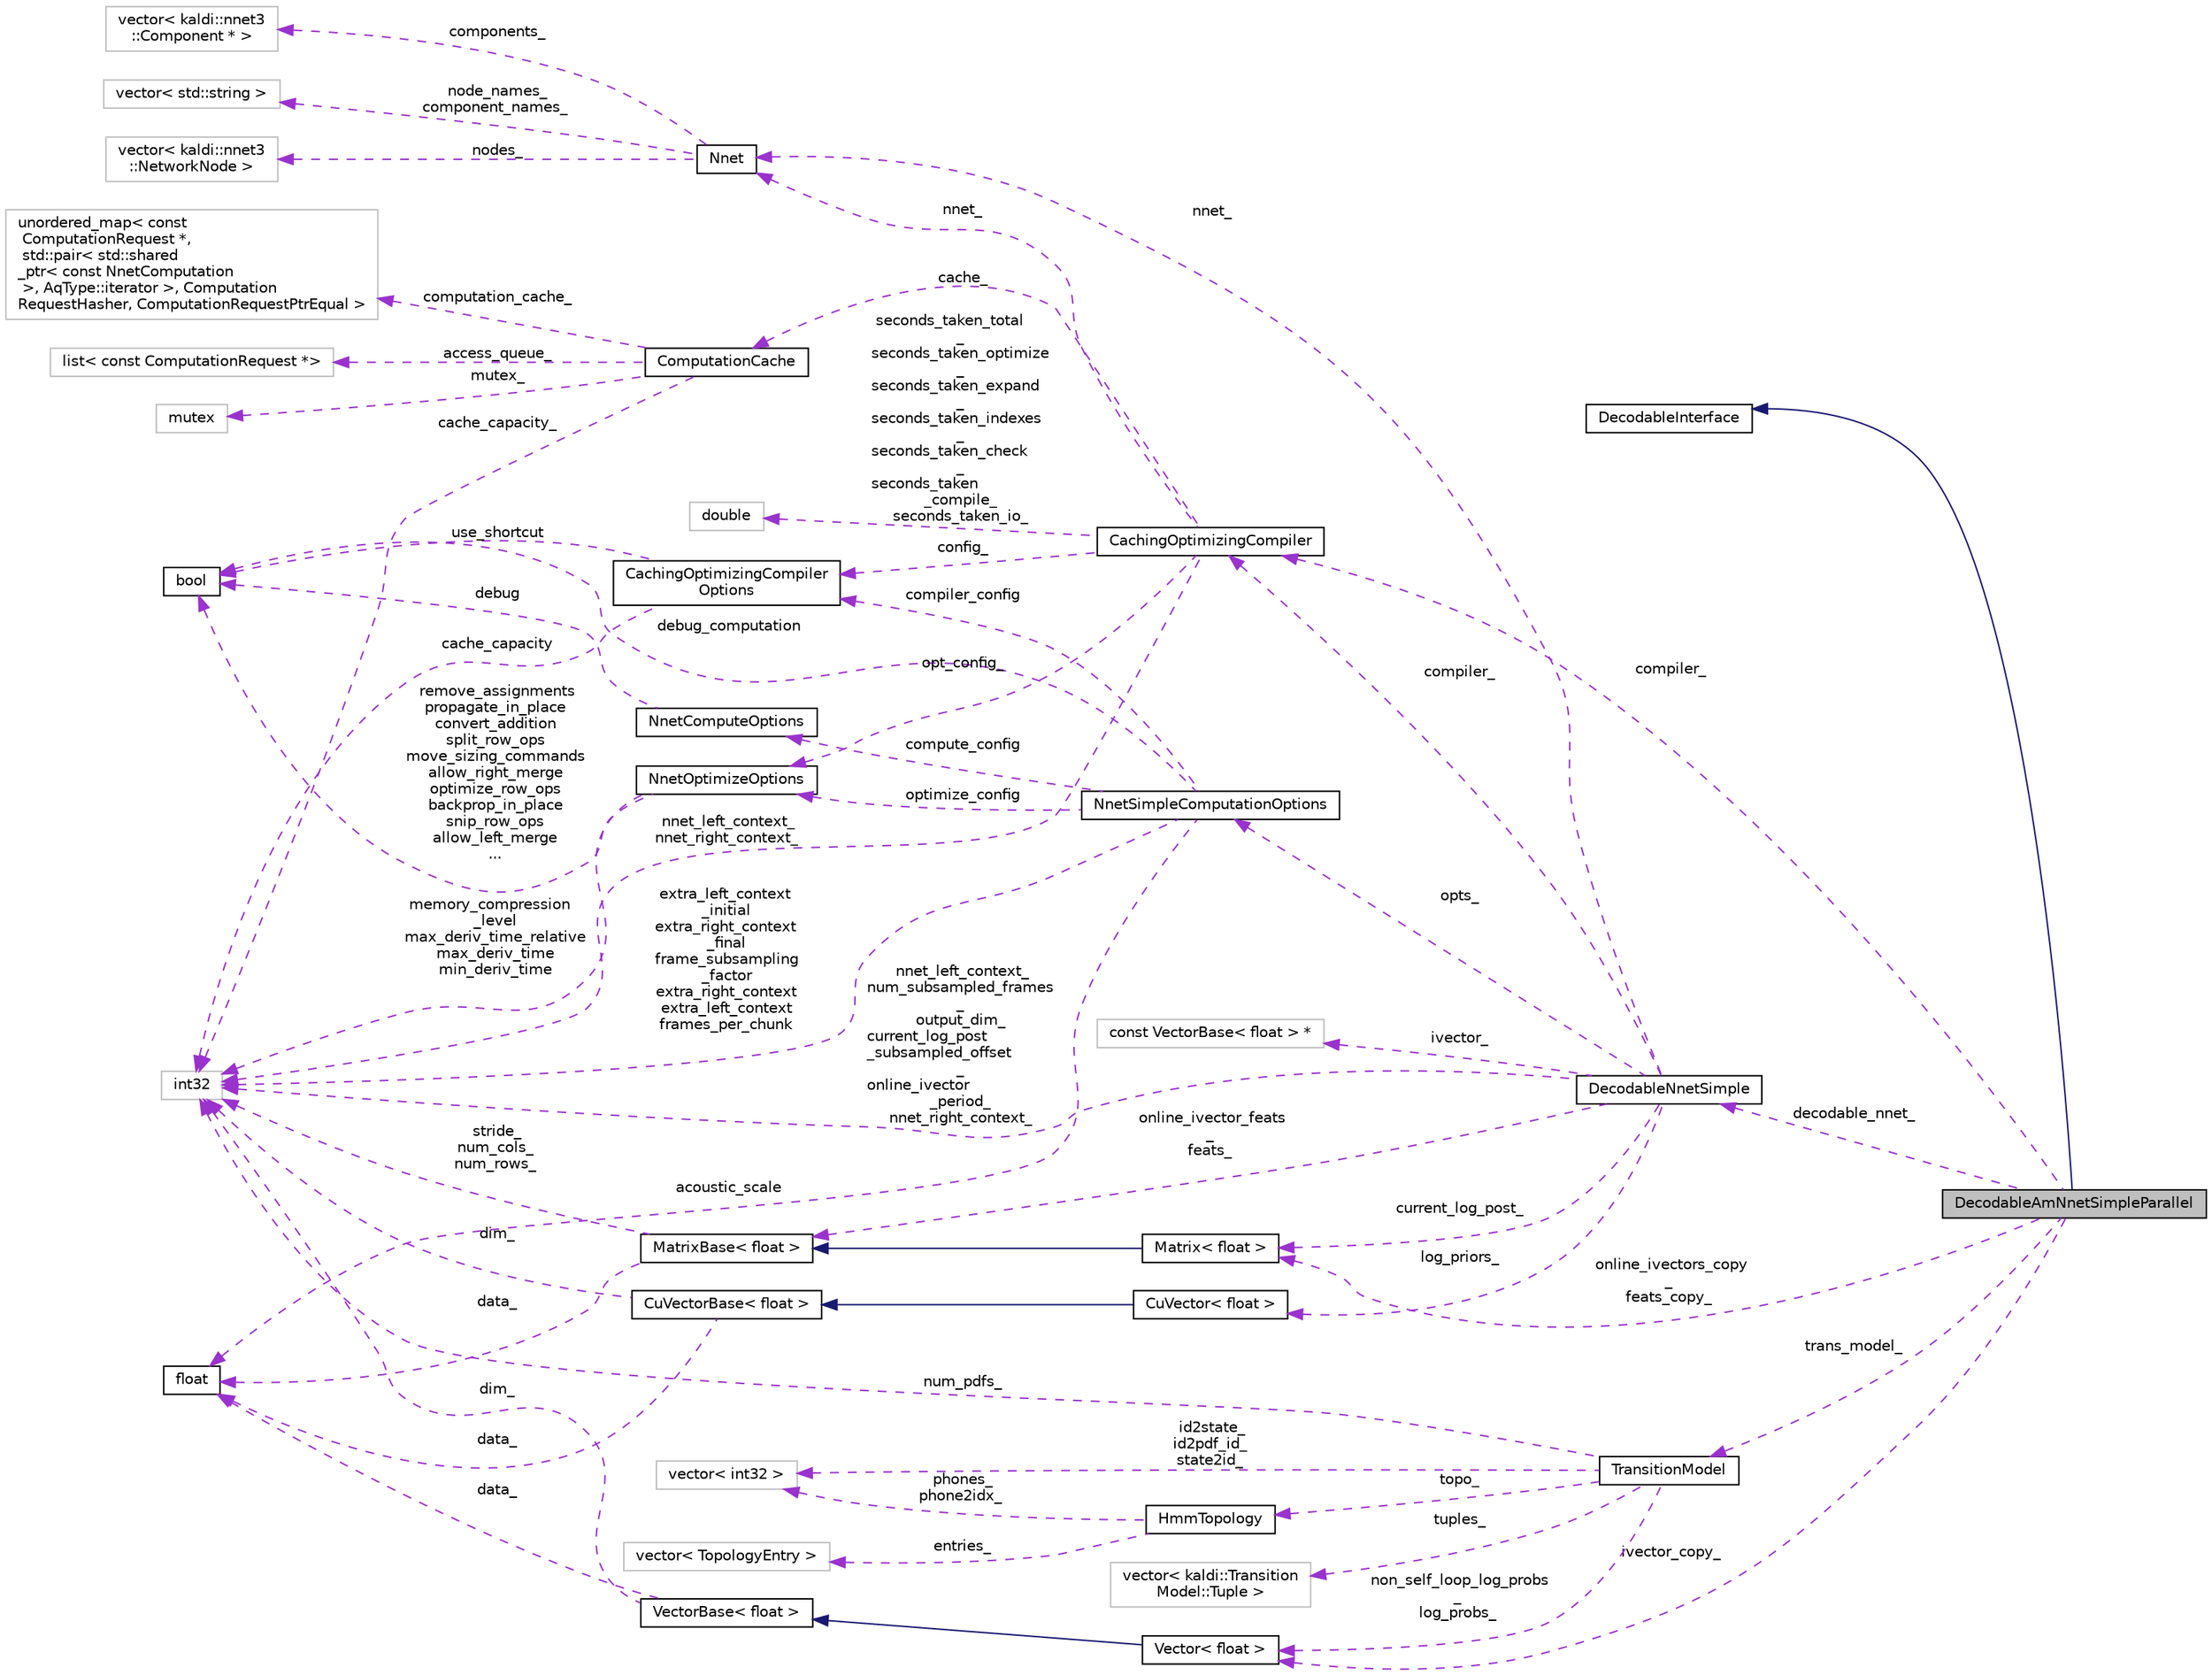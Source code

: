 digraph "DecodableAmNnetSimpleParallel"
{
  edge [fontname="Helvetica",fontsize="10",labelfontname="Helvetica",labelfontsize="10"];
  node [fontname="Helvetica",fontsize="10",shape=record];
  rankdir="LR";
  Node2 [label="DecodableAmNnetSimpleParallel",height=0.2,width=0.4,color="black", fillcolor="grey75", style="filled", fontcolor="black"];
  Node3 -> Node2 [dir="back",color="midnightblue",fontsize="10",style="solid",fontname="Helvetica"];
  Node3 [label="DecodableInterface",height=0.2,width=0.4,color="black", fillcolor="white", style="filled",URL="$classkaldi_1_1DecodableInterface.html",tooltip="DecodableInterface provides a link between the (acoustic-modeling and feature-processing) code and th..."];
  Node4 -> Node2 [dir="back",color="darkorchid3",fontsize="10",style="dashed",label=" compiler_" ,fontname="Helvetica"];
  Node4 [label="CachingOptimizingCompiler",height=0.2,width=0.4,color="black", fillcolor="white", style="filled",URL="$classkaldi_1_1nnet3_1_1CachingOptimizingCompiler.html",tooltip="This class enables you to do the compilation and optimization in one call, and also ensures that if t..."];
  Node5 -> Node4 [dir="back",color="darkorchid3",fontsize="10",style="dashed",label=" seconds_taken_total\l_\nseconds_taken_optimize\l_\nseconds_taken_expand\l_\nseconds_taken_indexes\l_\nseconds_taken_check\l_\nseconds_taken\l_compile_\nseconds_taken_io_" ,fontname="Helvetica"];
  Node5 [label="double",height=0.2,width=0.4,color="grey75", fillcolor="white", style="filled"];
  Node6 -> Node4 [dir="back",color="darkorchid3",fontsize="10",style="dashed",label=" cache_" ,fontname="Helvetica"];
  Node6 [label="ComputationCache",height=0.2,width=0.4,color="black", fillcolor="white", style="filled",URL="$classkaldi_1_1nnet3_1_1ComputationCache.html",tooltip="Class ComputationCache is used inside class CachingOptimizingCompiler to cache previously computed co..."];
  Node7 -> Node6 [dir="back",color="darkorchid3",fontsize="10",style="dashed",label=" mutex_" ,fontname="Helvetica"];
  Node7 [label="mutex",height=0.2,width=0.4,color="grey75", fillcolor="white", style="filled"];
  Node8 -> Node6 [dir="back",color="darkorchid3",fontsize="10",style="dashed",label=" computation_cache_" ,fontname="Helvetica"];
  Node8 [label="unordered_map\< const\l ComputationRequest *,\l std::pair\< std::shared\l_ptr\< const NnetComputation\l \>, AqType::iterator \>, Computation\lRequestHasher, ComputationRequestPtrEqual \>",height=0.2,width=0.4,color="grey75", fillcolor="white", style="filled"];
  Node9 -> Node6 [dir="back",color="darkorchid3",fontsize="10",style="dashed",label=" access_queue_" ,fontname="Helvetica"];
  Node9 [label="list\< const ComputationRequest *\>",height=0.2,width=0.4,color="grey75", fillcolor="white", style="filled"];
  Node10 -> Node6 [dir="back",color="darkorchid3",fontsize="10",style="dashed",label=" cache_capacity_" ,fontname="Helvetica"];
  Node10 [label="int32",height=0.2,width=0.4,color="grey75", fillcolor="white", style="filled"];
  Node11 -> Node4 [dir="back",color="darkorchid3",fontsize="10",style="dashed",label=" config_" ,fontname="Helvetica"];
  Node11 [label="CachingOptimizingCompiler\lOptions",height=0.2,width=0.4,color="black", fillcolor="white", style="filled",URL="$structkaldi_1_1nnet3_1_1CachingOptimizingCompilerOptions.html"];
  Node12 -> Node11 [dir="back",color="darkorchid3",fontsize="10",style="dashed",label=" use_shortcut" ,fontname="Helvetica"];
  Node12 [label="bool",height=0.2,width=0.4,color="black", fillcolor="white", style="filled",URL="$classbool.html"];
  Node10 -> Node11 [dir="back",color="darkorchid3",fontsize="10",style="dashed",label=" cache_capacity" ,fontname="Helvetica"];
  Node13 -> Node4 [dir="back",color="darkorchid3",fontsize="10",style="dashed",label=" opt_config_" ,fontname="Helvetica"];
  Node13 [label="NnetOptimizeOptions",height=0.2,width=0.4,color="black", fillcolor="white", style="filled",URL="$structkaldi_1_1nnet3_1_1NnetOptimizeOptions.html"];
  Node12 -> Node13 [dir="back",color="darkorchid3",fontsize="10",style="dashed",label=" remove_assignments\npropagate_in_place\nconvert_addition\nsplit_row_ops\nmove_sizing_commands\nallow_right_merge\noptimize_row_ops\nbackprop_in_place\nsnip_row_ops\nallow_left_merge\n..." ,fontname="Helvetica"];
  Node10 -> Node13 [dir="back",color="darkorchid3",fontsize="10",style="dashed",label=" memory_compression\l_level\nmax_deriv_time_relative\nmax_deriv_time\nmin_deriv_time" ,fontname="Helvetica"];
  Node14 -> Node4 [dir="back",color="darkorchid3",fontsize="10",style="dashed",label=" nnet_" ,fontname="Helvetica"];
  Node14 [label="Nnet",height=0.2,width=0.4,color="black", fillcolor="white", style="filled",URL="$classkaldi_1_1nnet3_1_1Nnet.html"];
  Node15 -> Node14 [dir="back",color="darkorchid3",fontsize="10",style="dashed",label=" node_names_\ncomponent_names_" ,fontname="Helvetica"];
  Node15 [label="vector\< std::string \>",height=0.2,width=0.4,color="grey75", fillcolor="white", style="filled"];
  Node16 -> Node14 [dir="back",color="darkorchid3",fontsize="10",style="dashed",label=" nodes_" ,fontname="Helvetica"];
  Node16 [label="vector\< kaldi::nnet3\l::NetworkNode \>",height=0.2,width=0.4,color="grey75", fillcolor="white", style="filled"];
  Node17 -> Node14 [dir="back",color="darkorchid3",fontsize="10",style="dashed",label=" components_" ,fontname="Helvetica"];
  Node17 [label="vector\< kaldi::nnet3\l::Component * \>",height=0.2,width=0.4,color="grey75", fillcolor="white", style="filled"];
  Node10 -> Node4 [dir="back",color="darkorchid3",fontsize="10",style="dashed",label=" nnet_left_context_\nnnet_right_context_" ,fontname="Helvetica"];
  Node18 -> Node2 [dir="back",color="darkorchid3",fontsize="10",style="dashed",label=" decodable_nnet_" ,fontname="Helvetica"];
  Node18 [label="DecodableNnetSimple",height=0.2,width=0.4,color="black", fillcolor="white", style="filled",URL="$classkaldi_1_1nnet3_1_1DecodableNnetSimple.html"];
  Node4 -> Node18 [dir="back",color="darkorchid3",fontsize="10",style="dashed",label=" compiler_" ,fontname="Helvetica"];
  Node19 -> Node18 [dir="back",color="darkorchid3",fontsize="10",style="dashed",label=" opts_" ,fontname="Helvetica"];
  Node19 [label="NnetSimpleComputationOptions",height=0.2,width=0.4,color="black", fillcolor="white", style="filled",URL="$structkaldi_1_1nnet3_1_1NnetSimpleComputationOptions.html"];
  Node20 -> Node19 [dir="back",color="darkorchid3",fontsize="10",style="dashed",label=" compute_config" ,fontname="Helvetica"];
  Node20 [label="NnetComputeOptions",height=0.2,width=0.4,color="black", fillcolor="white", style="filled",URL="$structkaldi_1_1nnet3_1_1NnetComputeOptions.html"];
  Node12 -> Node20 [dir="back",color="darkorchid3",fontsize="10",style="dashed",label=" debug" ,fontname="Helvetica"];
  Node21 -> Node19 [dir="back",color="darkorchid3",fontsize="10",style="dashed",label=" acoustic_scale" ,fontname="Helvetica"];
  Node21 [label="float",height=0.2,width=0.4,color="black", fillcolor="white", style="filled",URL="$classfloat.html"];
  Node12 -> Node19 [dir="back",color="darkorchid3",fontsize="10",style="dashed",label=" debug_computation" ,fontname="Helvetica"];
  Node11 -> Node19 [dir="back",color="darkorchid3",fontsize="10",style="dashed",label=" compiler_config" ,fontname="Helvetica"];
  Node13 -> Node19 [dir="back",color="darkorchid3",fontsize="10",style="dashed",label=" optimize_config" ,fontname="Helvetica"];
  Node10 -> Node19 [dir="back",color="darkorchid3",fontsize="10",style="dashed",label=" extra_left_context\l_initial\nextra_right_context\l_final\nframe_subsampling\l_factor\nextra_right_context\nextra_left_context\nframes_per_chunk" ,fontname="Helvetica"];
  Node22 -> Node18 [dir="back",color="darkorchid3",fontsize="10",style="dashed",label=" current_log_post_" ,fontname="Helvetica"];
  Node22 [label="Matrix\< float \>",height=0.2,width=0.4,color="black", fillcolor="white", style="filled",URL="$classkaldi_1_1Matrix.html"];
  Node23 -> Node22 [dir="back",color="midnightblue",fontsize="10",style="solid",fontname="Helvetica"];
  Node23 [label="MatrixBase\< float \>",height=0.2,width=0.4,color="black", fillcolor="white", style="filled",URL="$classkaldi_1_1MatrixBase.html"];
  Node21 -> Node23 [dir="back",color="darkorchid3",fontsize="10",style="dashed",label=" data_" ,fontname="Helvetica"];
  Node10 -> Node23 [dir="back",color="darkorchid3",fontsize="10",style="dashed",label=" stride_\nnum_cols_\nnum_rows_" ,fontname="Helvetica"];
  Node24 -> Node18 [dir="back",color="darkorchid3",fontsize="10",style="dashed",label=" ivector_" ,fontname="Helvetica"];
  Node24 [label="const VectorBase\< float \> *",height=0.2,width=0.4,color="grey75", fillcolor="white", style="filled"];
  Node23 -> Node18 [dir="back",color="darkorchid3",fontsize="10",style="dashed",label=" online_ivector_feats\l_\nfeats_" ,fontname="Helvetica"];
  Node14 -> Node18 [dir="back",color="darkorchid3",fontsize="10",style="dashed",label=" nnet_" ,fontname="Helvetica"];
  Node25 -> Node18 [dir="back",color="darkorchid3",fontsize="10",style="dashed",label=" log_priors_" ,fontname="Helvetica"];
  Node25 [label="CuVector\< float \>",height=0.2,width=0.4,color="black", fillcolor="white", style="filled",URL="$classkaldi_1_1CuVector.html"];
  Node26 -> Node25 [dir="back",color="midnightblue",fontsize="10",style="solid",fontname="Helvetica"];
  Node26 [label="CuVectorBase\< float \>",height=0.2,width=0.4,color="black", fillcolor="white", style="filled",URL="$classkaldi_1_1CuVectorBase.html"];
  Node21 -> Node26 [dir="back",color="darkorchid3",fontsize="10",style="dashed",label=" data_" ,fontname="Helvetica"];
  Node10 -> Node26 [dir="back",color="darkorchid3",fontsize="10",style="dashed",label=" dim_" ,fontname="Helvetica"];
  Node10 -> Node18 [dir="back",color="darkorchid3",fontsize="10",style="dashed",label=" nnet_left_context_\nnum_subsampled_frames\l_\noutput_dim_\ncurrent_log_post\l_subsampled_offset\l_\nonline_ivector\l_period_\nnnet_right_context_" ,fontname="Helvetica"];
  Node22 -> Node2 [dir="back",color="darkorchid3",fontsize="10",style="dashed",label=" online_ivectors_copy\l_\nfeats_copy_" ,fontname="Helvetica"];
  Node27 -> Node2 [dir="back",color="darkorchid3",fontsize="10",style="dashed",label=" ivector_copy_" ,fontname="Helvetica"];
  Node27 [label="Vector\< float \>",height=0.2,width=0.4,color="black", fillcolor="white", style="filled",URL="$classkaldi_1_1Vector.html"];
  Node28 -> Node27 [dir="back",color="midnightblue",fontsize="10",style="solid",fontname="Helvetica"];
  Node28 [label="VectorBase\< float \>",height=0.2,width=0.4,color="black", fillcolor="white", style="filled",URL="$classkaldi_1_1VectorBase.html"];
  Node21 -> Node28 [dir="back",color="darkorchid3",fontsize="10",style="dashed",label=" data_" ,fontname="Helvetica"];
  Node10 -> Node28 [dir="back",color="darkorchid3",fontsize="10",style="dashed",label=" dim_" ,fontname="Helvetica"];
  Node29 -> Node2 [dir="back",color="darkorchid3",fontsize="10",style="dashed",label=" trans_model_" ,fontname="Helvetica"];
  Node29 [label="TransitionModel",height=0.2,width=0.4,color="black", fillcolor="white", style="filled",URL="$classkaldi_1_1TransitionModel.html"];
  Node30 -> Node29 [dir="back",color="darkorchid3",fontsize="10",style="dashed",label=" topo_" ,fontname="Helvetica"];
  Node30 [label="HmmTopology",height=0.2,width=0.4,color="black", fillcolor="white", style="filled",URL="$classkaldi_1_1HmmTopology.html",tooltip="A class for storing topology information for phones. "];
  Node31 -> Node30 [dir="back",color="darkorchid3",fontsize="10",style="dashed",label=" phones_\nphone2idx_" ,fontname="Helvetica"];
  Node31 [label="vector\< int32 \>",height=0.2,width=0.4,color="grey75", fillcolor="white", style="filled"];
  Node32 -> Node30 [dir="back",color="darkorchid3",fontsize="10",style="dashed",label=" entries_" ,fontname="Helvetica"];
  Node32 [label="vector\< TopologyEntry \>",height=0.2,width=0.4,color="grey75", fillcolor="white", style="filled"];
  Node31 -> Node29 [dir="back",color="darkorchid3",fontsize="10",style="dashed",label=" id2state_\nid2pdf_id_\nstate2id_" ,fontname="Helvetica"];
  Node33 -> Node29 [dir="back",color="darkorchid3",fontsize="10",style="dashed",label=" tuples_" ,fontname="Helvetica"];
  Node33 [label="vector\< kaldi::Transition\lModel::Tuple \>",height=0.2,width=0.4,color="grey75", fillcolor="white", style="filled"];
  Node27 -> Node29 [dir="back",color="darkorchid3",fontsize="10",style="dashed",label=" non_self_loop_log_probs\l_\nlog_probs_" ,fontname="Helvetica"];
  Node10 -> Node29 [dir="back",color="darkorchid3",fontsize="10",style="dashed",label=" num_pdfs_" ,fontname="Helvetica"];
}
